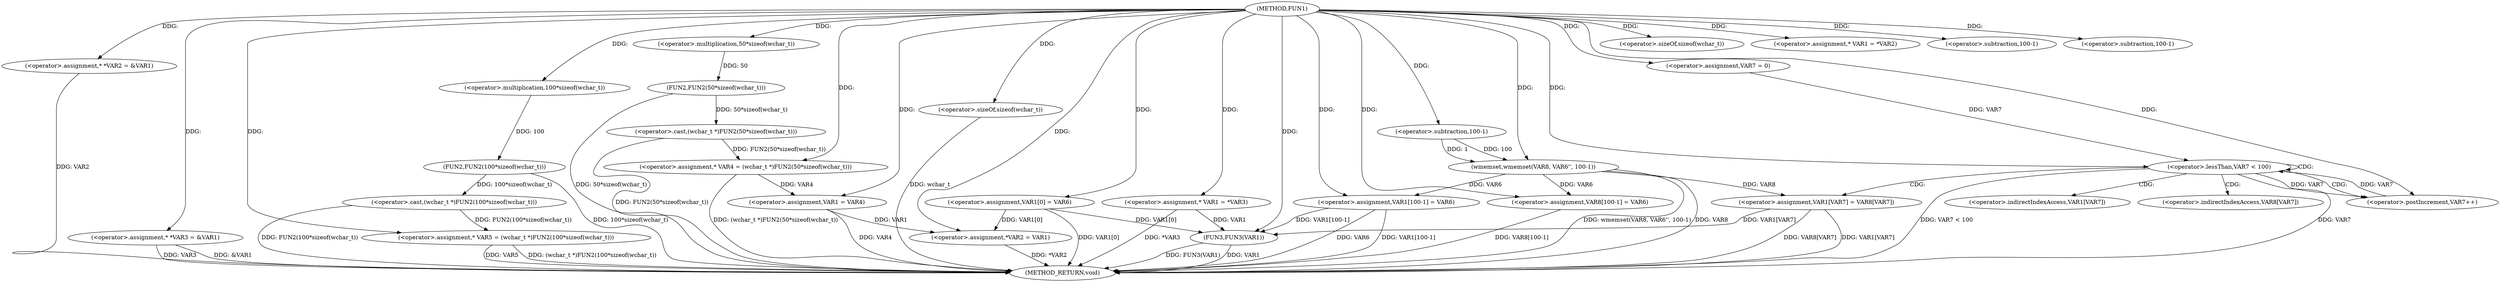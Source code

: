 digraph FUN1 {  
"1000100" [label = "(METHOD,FUN1)" ]
"1000199" [label = "(METHOD_RETURN,void)" ]
"1000104" [label = "(<operator>.assignment,* *VAR2 = &VAR1)" ]
"1000109" [label = "(<operator>.assignment,* *VAR3 = &VAR1)" ]
"1000114" [label = "(<operator>.assignment,* VAR4 = (wchar_t *)FUN2(50*sizeof(wchar_t)))" ]
"1000116" [label = "(<operator>.cast,(wchar_t *)FUN2(50*sizeof(wchar_t)))" ]
"1000118" [label = "(FUN2,FUN2(50*sizeof(wchar_t)))" ]
"1000119" [label = "(<operator>.multiplication,50*sizeof(wchar_t))" ]
"1000121" [label = "(<operator>.sizeOf,sizeof(wchar_t))" ]
"1000124" [label = "(<operator>.assignment,* VAR5 = (wchar_t *)FUN2(100*sizeof(wchar_t)))" ]
"1000126" [label = "(<operator>.cast,(wchar_t *)FUN2(100*sizeof(wchar_t)))" ]
"1000128" [label = "(FUN2,FUN2(100*sizeof(wchar_t)))" ]
"1000129" [label = "(<operator>.multiplication,100*sizeof(wchar_t))" ]
"1000131" [label = "(<operator>.sizeOf,sizeof(wchar_t))" ]
"1000135" [label = "(<operator>.assignment,* VAR1 = *VAR2)" ]
"1000139" [label = "(<operator>.assignment,VAR1 = VAR4)" ]
"1000142" [label = "(<operator>.assignment,VAR1[0] = VAR6)" ]
"1000147" [label = "(<operator>.assignment,*VAR2 = VAR1)" ]
"1000153" [label = "(<operator>.assignment,* VAR1 = *VAR3)" ]
"1000160" [label = "(wmemset,wmemset(VAR8, VAR6'', 100-1))" ]
"1000163" [label = "(<operator>.subtraction,100-1)" ]
"1000166" [label = "(<operator>.assignment,VAR8[100-1] = VAR6)" ]
"1000169" [label = "(<operator>.subtraction,100-1)" ]
"1000174" [label = "(<operator>.assignment,VAR7 = 0)" ]
"1000177" [label = "(<operator>.lessThan,VAR7 < 100)" ]
"1000180" [label = "(<operator>.postIncrement,VAR7++)" ]
"1000183" [label = "(<operator>.assignment,VAR1[VAR7] = VAR8[VAR7])" ]
"1000190" [label = "(<operator>.assignment,VAR1[100-1] = VAR6)" ]
"1000193" [label = "(<operator>.subtraction,100-1)" ]
"1000197" [label = "(FUN3,FUN3(VAR1))" ]
"1000184" [label = "(<operator>.indirectIndexAccess,VAR1[VAR7])" ]
"1000187" [label = "(<operator>.indirectIndexAccess,VAR8[VAR7])" ]
  "1000177" -> "1000199"  [ label = "DDG: VAR7"] 
  "1000124" -> "1000199"  [ label = "DDG: (wchar_t *)FUN2(100*sizeof(wchar_t))"] 
  "1000124" -> "1000199"  [ label = "DDG: VAR5"] 
  "1000104" -> "1000199"  [ label = "DDG: VAR2"] 
  "1000147" -> "1000199"  [ label = "DDG: *VAR2"] 
  "1000116" -> "1000199"  [ label = "DDG: FUN2(50*sizeof(wchar_t))"] 
  "1000197" -> "1000199"  [ label = "DDG: FUN3(VAR1)"] 
  "1000142" -> "1000199"  [ label = "DDG: VAR1[0]"] 
  "1000177" -> "1000199"  [ label = "DDG: VAR7 < 100"] 
  "1000126" -> "1000199"  [ label = "DDG: FUN2(100*sizeof(wchar_t))"] 
  "1000118" -> "1000199"  [ label = "DDG: 50*sizeof(wchar_t)"] 
  "1000190" -> "1000199"  [ label = "DDG: VAR6"] 
  "1000183" -> "1000199"  [ label = "DDG: VAR8[VAR7]"] 
  "1000160" -> "1000199"  [ label = "DDG: wmemset(VAR8, VAR6'', 100-1)"] 
  "1000131" -> "1000199"  [ label = "DDG: wchar_t"] 
  "1000139" -> "1000199"  [ label = "DDG: VAR4"] 
  "1000183" -> "1000199"  [ label = "DDG: VAR1[VAR7]"] 
  "1000128" -> "1000199"  [ label = "DDG: 100*sizeof(wchar_t)"] 
  "1000153" -> "1000199"  [ label = "DDG: *VAR3"] 
  "1000166" -> "1000199"  [ label = "DDG: VAR8[100-1]"] 
  "1000190" -> "1000199"  [ label = "DDG: VAR1[100-1]"] 
  "1000109" -> "1000199"  [ label = "DDG: VAR3"] 
  "1000114" -> "1000199"  [ label = "DDG: (wchar_t *)FUN2(50*sizeof(wchar_t))"] 
  "1000109" -> "1000199"  [ label = "DDG: &VAR1"] 
  "1000160" -> "1000199"  [ label = "DDG: VAR8"] 
  "1000197" -> "1000199"  [ label = "DDG: VAR1"] 
  "1000100" -> "1000104"  [ label = "DDG: "] 
  "1000100" -> "1000109"  [ label = "DDG: "] 
  "1000116" -> "1000114"  [ label = "DDG: FUN2(50*sizeof(wchar_t))"] 
  "1000100" -> "1000114"  [ label = "DDG: "] 
  "1000118" -> "1000116"  [ label = "DDG: 50*sizeof(wchar_t)"] 
  "1000119" -> "1000118"  [ label = "DDG: 50"] 
  "1000100" -> "1000119"  [ label = "DDG: "] 
  "1000100" -> "1000121"  [ label = "DDG: "] 
  "1000126" -> "1000124"  [ label = "DDG: FUN2(100*sizeof(wchar_t))"] 
  "1000100" -> "1000124"  [ label = "DDG: "] 
  "1000128" -> "1000126"  [ label = "DDG: 100*sizeof(wchar_t)"] 
  "1000129" -> "1000128"  [ label = "DDG: 100"] 
  "1000100" -> "1000129"  [ label = "DDG: "] 
  "1000100" -> "1000131"  [ label = "DDG: "] 
  "1000100" -> "1000135"  [ label = "DDG: "] 
  "1000114" -> "1000139"  [ label = "DDG: VAR4"] 
  "1000100" -> "1000139"  [ label = "DDG: "] 
  "1000100" -> "1000142"  [ label = "DDG: "] 
  "1000139" -> "1000147"  [ label = "DDG: VAR1"] 
  "1000142" -> "1000147"  [ label = "DDG: VAR1[0]"] 
  "1000100" -> "1000147"  [ label = "DDG: "] 
  "1000100" -> "1000153"  [ label = "DDG: "] 
  "1000100" -> "1000160"  [ label = "DDG: "] 
  "1000163" -> "1000160"  [ label = "DDG: 100"] 
  "1000163" -> "1000160"  [ label = "DDG: 1"] 
  "1000100" -> "1000163"  [ label = "DDG: "] 
  "1000160" -> "1000166"  [ label = "DDG: VAR6"] 
  "1000100" -> "1000166"  [ label = "DDG: "] 
  "1000100" -> "1000169"  [ label = "DDG: "] 
  "1000100" -> "1000174"  [ label = "DDG: "] 
  "1000180" -> "1000177"  [ label = "DDG: VAR7"] 
  "1000174" -> "1000177"  [ label = "DDG: VAR7"] 
  "1000100" -> "1000177"  [ label = "DDG: "] 
  "1000177" -> "1000180"  [ label = "DDG: VAR7"] 
  "1000100" -> "1000180"  [ label = "DDG: "] 
  "1000160" -> "1000183"  [ label = "DDG: VAR8"] 
  "1000100" -> "1000190"  [ label = "DDG: "] 
  "1000160" -> "1000190"  [ label = "DDG: VAR6"] 
  "1000100" -> "1000193"  [ label = "DDG: "] 
  "1000183" -> "1000197"  [ label = "DDG: VAR1[VAR7]"] 
  "1000190" -> "1000197"  [ label = "DDG: VAR1[100-1]"] 
  "1000153" -> "1000197"  [ label = "DDG: VAR1"] 
  "1000142" -> "1000197"  [ label = "DDG: VAR1[0]"] 
  "1000100" -> "1000197"  [ label = "DDG: "] 
  "1000177" -> "1000184"  [ label = "CDG: "] 
  "1000177" -> "1000180"  [ label = "CDG: "] 
  "1000177" -> "1000177"  [ label = "CDG: "] 
  "1000177" -> "1000183"  [ label = "CDG: "] 
  "1000177" -> "1000187"  [ label = "CDG: "] 
}

